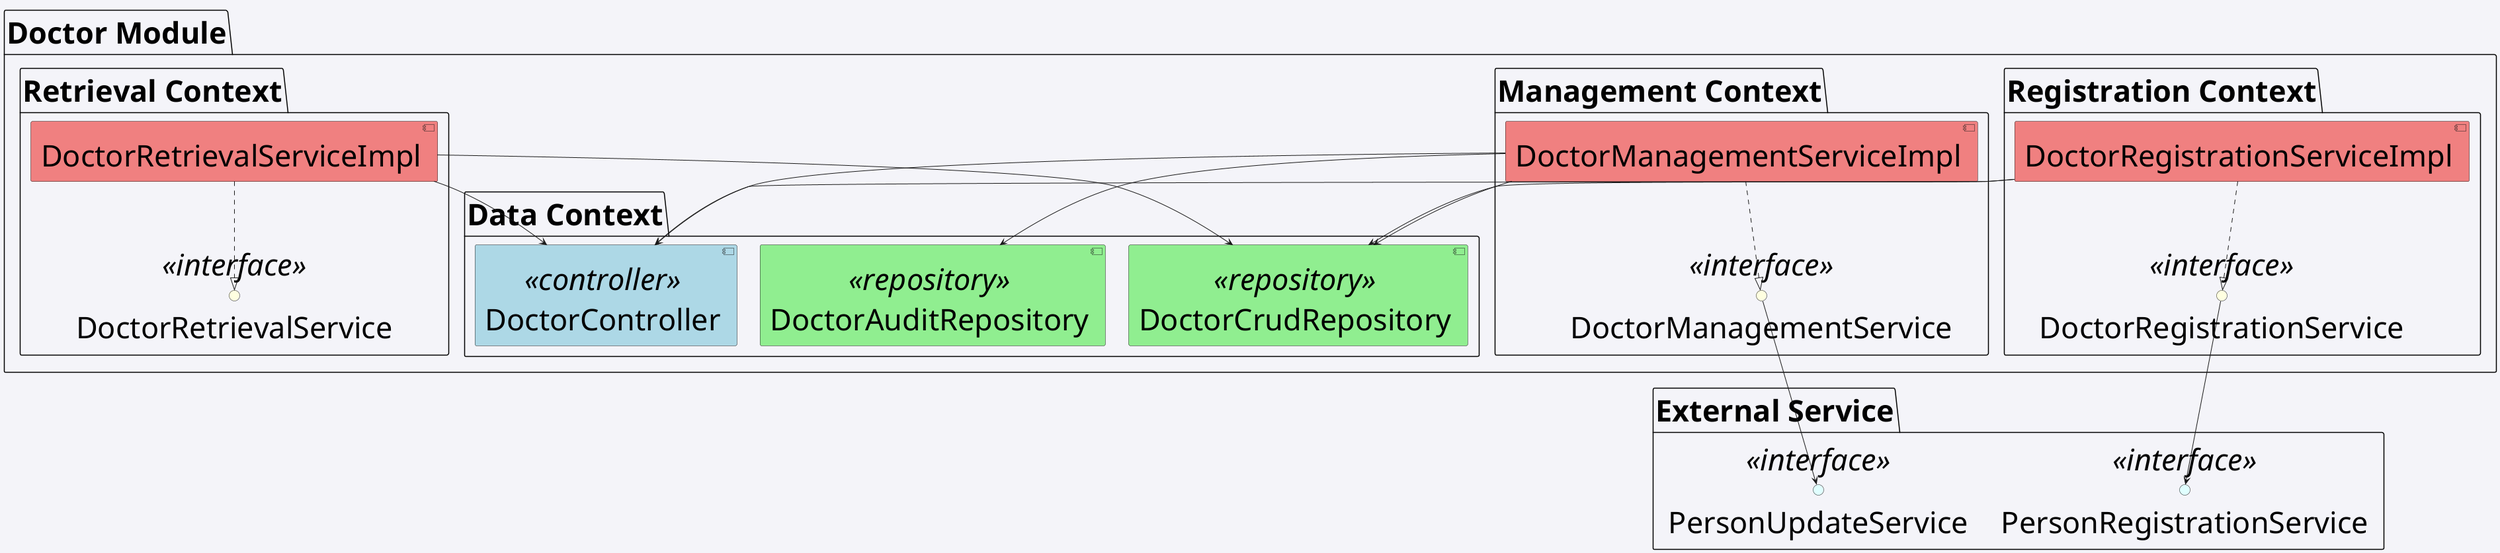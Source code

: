 @startuml

skinparam backgroundColor #f4f4f9
skinparam componentStyle uml2
skinparam defaultFontSize 45

package "Doctor Module" {

    package "Data Context" {
        component "DoctorController" <<controller>> #lightblue
        component "DoctorCrudRepository" <<repository>> #lightgreen
        component "DoctorAuditRepository" <<repository>> #lightgreen
    }

    package "Registration Context" {
        interface "DoctorRegistrationService" <<interface>> #lightyellow
        component "DoctorRegistrationServiceImpl" #lightcoral

        DoctorRegistrationServiceImpl ..|> DoctorRegistrationService
        DoctorRegistrationServiceImpl --> DoctorCrudRepository
        DoctorRegistrationServiceImpl --> DoctorController
    }

    package "Management Context" {
        interface "DoctorManagementService" <<interface>> #lightyellow
        component "DoctorManagementServiceImpl" #lightcoral

        DoctorManagementServiceImpl ..|> DoctorManagementService
        DoctorManagementServiceImpl --> DoctorCrudRepository
        DoctorManagementServiceImpl --> DoctorAuditRepository
        DoctorManagementServiceImpl --> DoctorController
    }

    package "Retrieval Context" {
        interface "DoctorRetrievalService" <<interface>> #lightyellow
        component "DoctorRetrievalServiceImpl" #lightcoral

        DoctorRetrievalServiceImpl ..|> DoctorRetrievalService
        DoctorRetrievalServiceImpl --> DoctorCrudRepository
        DoctorRetrievalServiceImpl --> DoctorController
    }

}

package "External Service" {
    interface "PersonRegistrationService" <<interface>> #lightcyan
    interface "PersonUpdateService" <<interface>> #lightcyan
}

DoctorRegistrationService --> PersonRegistrationService
DoctorManagementService --> PersonUpdateService

@enduml
